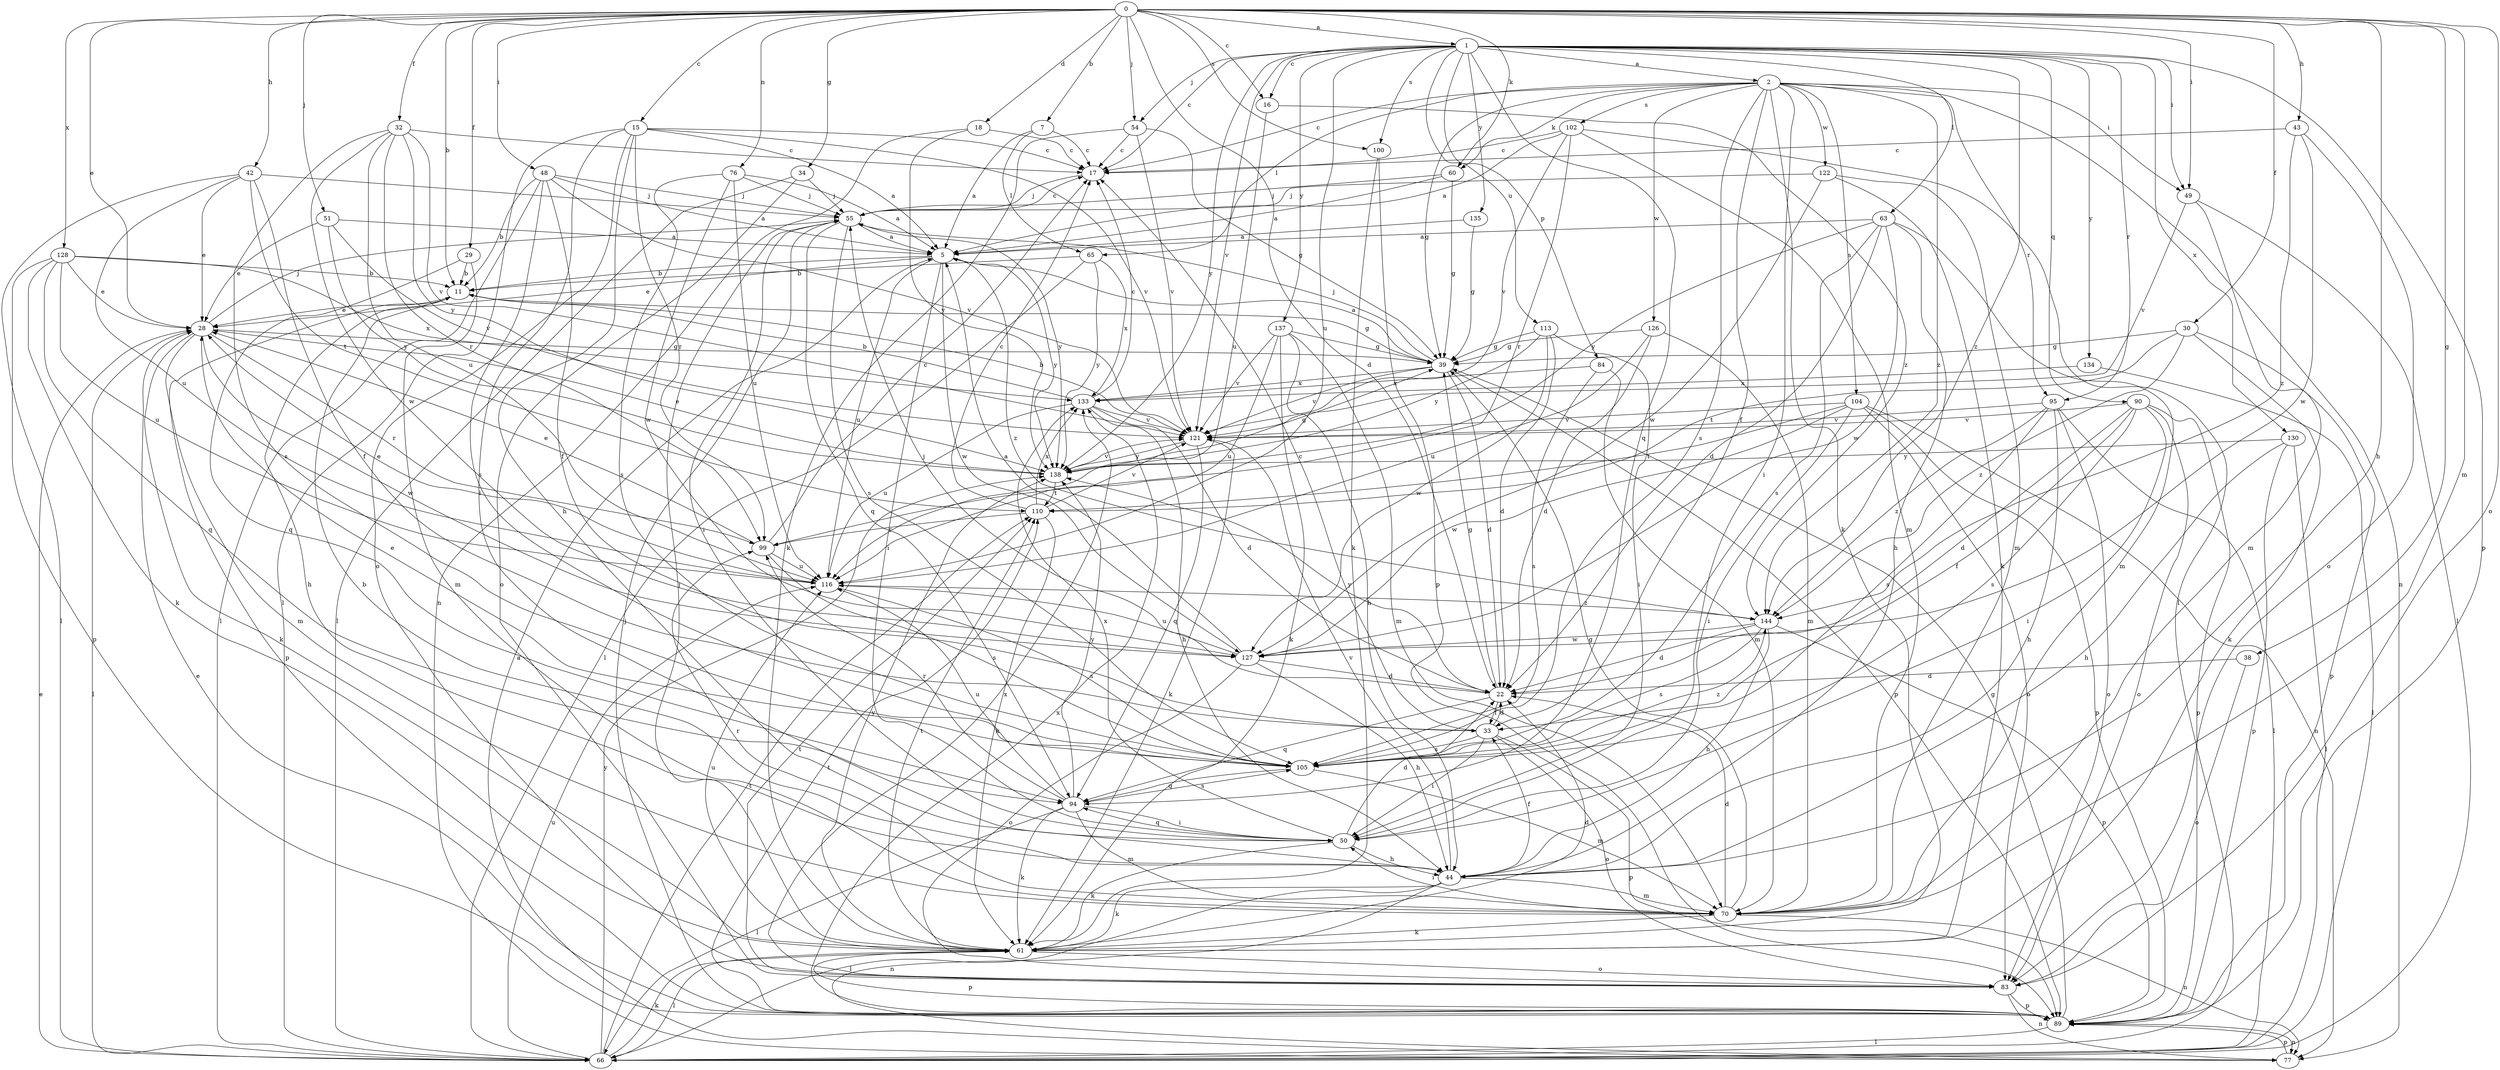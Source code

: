 strict digraph  {
0;
1;
2;
5;
7;
11;
15;
16;
17;
18;
22;
28;
29;
30;
32;
33;
34;
38;
39;
42;
43;
44;
48;
49;
50;
51;
54;
55;
60;
61;
63;
65;
66;
70;
76;
77;
83;
84;
89;
90;
94;
95;
99;
100;
102;
104;
105;
110;
113;
116;
121;
122;
126;
127;
128;
130;
133;
134;
135;
137;
138;
144;
0 -> 1  [label=a];
0 -> 7  [label=b];
0 -> 11  [label=b];
0 -> 15  [label=c];
0 -> 16  [label=c];
0 -> 18  [label=d];
0 -> 22  [label=d];
0 -> 28  [label=e];
0 -> 29  [label=f];
0 -> 30  [label=f];
0 -> 32  [label=f];
0 -> 34  [label=g];
0 -> 38  [label=g];
0 -> 42  [label=h];
0 -> 43  [label=h];
0 -> 44  [label=h];
0 -> 48  [label=i];
0 -> 49  [label=i];
0 -> 51  [label=j];
0 -> 54  [label=j];
0 -> 60  [label=k];
0 -> 70  [label=m];
0 -> 76  [label=n];
0 -> 83  [label=o];
0 -> 100  [label=s];
0 -> 128  [label=x];
1 -> 2  [label=a];
1 -> 16  [label=c];
1 -> 17  [label=c];
1 -> 49  [label=i];
1 -> 54  [label=j];
1 -> 63  [label=l];
1 -> 84  [label=p];
1 -> 89  [label=p];
1 -> 90  [label=q];
1 -> 94  [label=q];
1 -> 95  [label=r];
1 -> 100  [label=s];
1 -> 113  [label=u];
1 -> 116  [label=u];
1 -> 121  [label=v];
1 -> 130  [label=x];
1 -> 134  [label=y];
1 -> 135  [label=y];
1 -> 137  [label=y];
1 -> 138  [label=y];
1 -> 144  [label=z];
2 -> 17  [label=c];
2 -> 33  [label=f];
2 -> 39  [label=g];
2 -> 49  [label=i];
2 -> 50  [label=i];
2 -> 60  [label=k];
2 -> 61  [label=k];
2 -> 65  [label=l];
2 -> 77  [label=n];
2 -> 95  [label=r];
2 -> 102  [label=s];
2 -> 104  [label=s];
2 -> 105  [label=s];
2 -> 122  [label=w];
2 -> 126  [label=w];
2 -> 144  [label=z];
5 -> 11  [label=b];
5 -> 28  [label=e];
5 -> 50  [label=i];
5 -> 116  [label=u];
5 -> 127  [label=w];
5 -> 138  [label=y];
5 -> 144  [label=z];
7 -> 5  [label=a];
7 -> 17  [label=c];
7 -> 65  [label=l];
11 -> 28  [label=e];
11 -> 39  [label=g];
11 -> 44  [label=h];
11 -> 89  [label=p];
15 -> 5  [label=a];
15 -> 17  [label=c];
15 -> 44  [label=h];
15 -> 50  [label=i];
15 -> 66  [label=l];
15 -> 83  [label=o];
15 -> 99  [label=r];
15 -> 121  [label=v];
16 -> 116  [label=u];
16 -> 144  [label=z];
17 -> 55  [label=j];
18 -> 17  [label=c];
18 -> 77  [label=n];
18 -> 138  [label=y];
22 -> 33  [label=f];
22 -> 39  [label=g];
22 -> 55  [label=j];
22 -> 94  [label=q];
22 -> 138  [label=y];
28 -> 39  [label=g];
28 -> 55  [label=j];
28 -> 61  [label=k];
28 -> 66  [label=l];
28 -> 70  [label=m];
28 -> 99  [label=r];
28 -> 127  [label=w];
29 -> 11  [label=b];
29 -> 70  [label=m];
29 -> 94  [label=q];
30 -> 39  [label=g];
30 -> 61  [label=k];
30 -> 89  [label=p];
30 -> 110  [label=t];
30 -> 144  [label=z];
32 -> 17  [label=c];
32 -> 99  [label=r];
32 -> 105  [label=s];
32 -> 116  [label=u];
32 -> 121  [label=v];
32 -> 127  [label=w];
32 -> 138  [label=y];
33 -> 17  [label=c];
33 -> 22  [label=d];
33 -> 50  [label=i];
33 -> 83  [label=o];
33 -> 89  [label=p];
33 -> 105  [label=s];
34 -> 55  [label=j];
34 -> 66  [label=l];
34 -> 83  [label=o];
38 -> 22  [label=d];
38 -> 83  [label=o];
39 -> 5  [label=a];
39 -> 22  [label=d];
39 -> 55  [label=j];
39 -> 89  [label=p];
39 -> 121  [label=v];
39 -> 133  [label=x];
42 -> 28  [label=e];
42 -> 33  [label=f];
42 -> 55  [label=j];
42 -> 66  [label=l];
42 -> 110  [label=t];
42 -> 116  [label=u];
43 -> 17  [label=c];
43 -> 83  [label=o];
43 -> 127  [label=w];
43 -> 144  [label=z];
44 -> 11  [label=b];
44 -> 33  [label=f];
44 -> 61  [label=k];
44 -> 66  [label=l];
44 -> 70  [label=m];
44 -> 77  [label=n];
44 -> 121  [label=v];
48 -> 5  [label=a];
48 -> 11  [label=b];
48 -> 33  [label=f];
48 -> 55  [label=j];
48 -> 66  [label=l];
48 -> 105  [label=s];
48 -> 121  [label=v];
49 -> 66  [label=l];
49 -> 70  [label=m];
49 -> 121  [label=v];
50 -> 22  [label=d];
50 -> 44  [label=h];
50 -> 61  [label=k];
50 -> 94  [label=q];
50 -> 133  [label=x];
51 -> 5  [label=a];
51 -> 28  [label=e];
51 -> 121  [label=v];
51 -> 138  [label=y];
54 -> 17  [label=c];
54 -> 39  [label=g];
54 -> 61  [label=k];
54 -> 121  [label=v];
55 -> 5  [label=a];
55 -> 17  [label=c];
55 -> 50  [label=i];
55 -> 94  [label=q];
55 -> 105  [label=s];
55 -> 138  [label=y];
60 -> 5  [label=a];
60 -> 39  [label=g];
60 -> 55  [label=j];
61 -> 22  [label=d];
61 -> 55  [label=j];
61 -> 66  [label=l];
61 -> 83  [label=o];
61 -> 89  [label=p];
61 -> 110  [label=t];
61 -> 116  [label=u];
61 -> 138  [label=y];
63 -> 5  [label=a];
63 -> 22  [label=d];
63 -> 44  [label=h];
63 -> 70  [label=m];
63 -> 105  [label=s];
63 -> 127  [label=w];
63 -> 138  [label=y];
65 -> 11  [label=b];
65 -> 66  [label=l];
65 -> 133  [label=x];
65 -> 138  [label=y];
66 -> 28  [label=e];
66 -> 61  [label=k];
66 -> 110  [label=t];
66 -> 116  [label=u];
66 -> 138  [label=y];
70 -> 22  [label=d];
70 -> 39  [label=g];
70 -> 50  [label=i];
70 -> 61  [label=k];
70 -> 77  [label=n];
70 -> 99  [label=r];
76 -> 5  [label=a];
76 -> 55  [label=j];
76 -> 105  [label=s];
76 -> 116  [label=u];
76 -> 127  [label=w];
77 -> 5  [label=a];
77 -> 89  [label=p];
83 -> 77  [label=n];
83 -> 89  [label=p];
83 -> 110  [label=t];
83 -> 133  [label=x];
84 -> 70  [label=m];
84 -> 105  [label=s];
84 -> 133  [label=x];
89 -> 28  [label=e];
89 -> 39  [label=g];
89 -> 55  [label=j];
89 -> 66  [label=l];
89 -> 77  [label=n];
89 -> 110  [label=t];
89 -> 133  [label=x];
90 -> 22  [label=d];
90 -> 33  [label=f];
90 -> 50  [label=i];
90 -> 83  [label=o];
90 -> 89  [label=p];
90 -> 105  [label=s];
90 -> 121  [label=v];
94 -> 50  [label=i];
94 -> 61  [label=k];
94 -> 66  [label=l];
94 -> 70  [label=m];
94 -> 99  [label=r];
94 -> 105  [label=s];
94 -> 116  [label=u];
94 -> 138  [label=y];
95 -> 44  [label=h];
95 -> 66  [label=l];
95 -> 83  [label=o];
95 -> 105  [label=s];
95 -> 121  [label=v];
95 -> 144  [label=z];
99 -> 17  [label=c];
99 -> 28  [label=e];
99 -> 105  [label=s];
99 -> 116  [label=u];
100 -> 61  [label=k];
100 -> 89  [label=p];
102 -> 5  [label=a];
102 -> 17  [label=c];
102 -> 66  [label=l];
102 -> 70  [label=m];
102 -> 99  [label=r];
102 -> 121  [label=v];
104 -> 50  [label=i];
104 -> 77  [label=n];
104 -> 83  [label=o];
104 -> 89  [label=p];
104 -> 110  [label=t];
104 -> 121  [label=v];
104 -> 127  [label=w];
105 -> 28  [label=e];
105 -> 70  [label=m];
105 -> 94  [label=q];
105 -> 144  [label=z];
110 -> 17  [label=c];
110 -> 61  [label=k];
110 -> 99  [label=r];
110 -> 121  [label=v];
110 -> 133  [label=x];
113 -> 22  [label=d];
113 -> 39  [label=g];
113 -> 50  [label=i];
113 -> 127  [label=w];
113 -> 138  [label=y];
116 -> 28  [label=e];
116 -> 105  [label=s];
116 -> 144  [label=z];
121 -> 11  [label=b];
121 -> 61  [label=k];
121 -> 94  [label=q];
121 -> 138  [label=y];
122 -> 55  [label=j];
122 -> 61  [label=k];
122 -> 70  [label=m];
122 -> 127  [label=w];
126 -> 22  [label=d];
126 -> 39  [label=g];
126 -> 70  [label=m];
126 -> 116  [label=u];
127 -> 5  [label=a];
127 -> 22  [label=d];
127 -> 44  [label=h];
127 -> 83  [label=o];
127 -> 116  [label=u];
128 -> 11  [label=b];
128 -> 28  [label=e];
128 -> 61  [label=k];
128 -> 89  [label=p];
128 -> 94  [label=q];
128 -> 116  [label=u];
128 -> 133  [label=x];
130 -> 44  [label=h];
130 -> 66  [label=l];
130 -> 89  [label=p];
130 -> 138  [label=y];
133 -> 11  [label=b];
133 -> 17  [label=c];
133 -> 22  [label=d];
133 -> 44  [label=h];
133 -> 116  [label=u];
133 -> 121  [label=v];
134 -> 66  [label=l];
134 -> 133  [label=x];
135 -> 5  [label=a];
135 -> 39  [label=g];
137 -> 39  [label=g];
137 -> 44  [label=h];
137 -> 61  [label=k];
137 -> 70  [label=m];
137 -> 116  [label=u];
137 -> 121  [label=v];
138 -> 28  [label=e];
138 -> 39  [label=g];
138 -> 110  [label=t];
138 -> 121  [label=v];
144 -> 22  [label=d];
144 -> 44  [label=h];
144 -> 89  [label=p];
144 -> 105  [label=s];
144 -> 127  [label=w];
}
